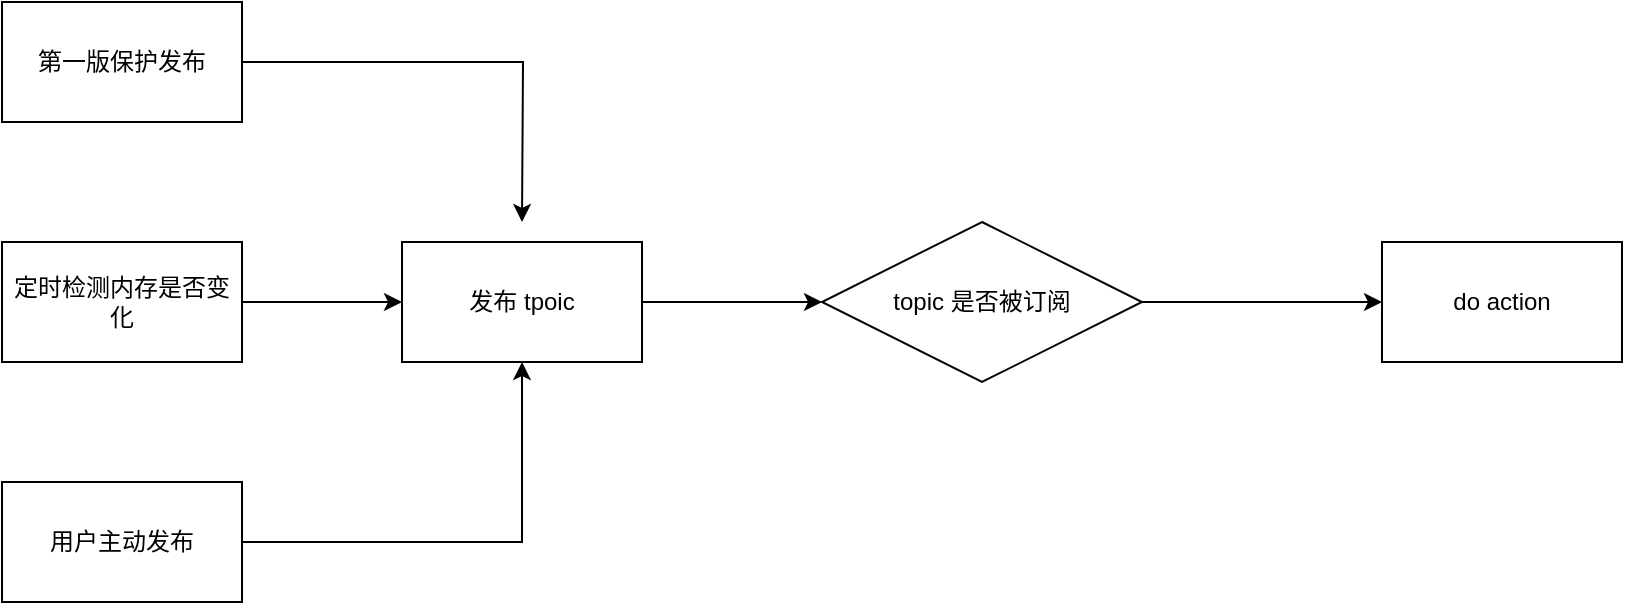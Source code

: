 <mxfile version="22.1.12" type="github">
  <diagram name="Page-1" id="74e2e168-ea6b-b213-b513-2b3c1d86103e">
    <mxGraphModel dx="2074" dy="1106" grid="1" gridSize="10" guides="1" tooltips="1" connect="1" arrows="1" fold="1" page="1" pageScale="1" pageWidth="1100" pageHeight="850" background="none" math="0" shadow="0">
      <root>
        <mxCell id="0" />
        <mxCell id="1" parent="0" />
        <mxCell id="G95o8ONbvWSTIBkPxaX5-12" style="edgeStyle=orthogonalEdgeStyle;rounded=0;orthogonalLoop=1;jettySize=auto;html=1;" edge="1" parent="1" source="G95o8ONbvWSTIBkPxaX5-1">
          <mxGeometry relative="1" as="geometry">
            <mxPoint x="410" y="280" as="targetPoint" />
          </mxGeometry>
        </mxCell>
        <mxCell id="G95o8ONbvWSTIBkPxaX5-1" value="第一版保护发布" style="rounded=0;whiteSpace=wrap;html=1;" vertex="1" parent="1">
          <mxGeometry x="150" y="170" width="120" height="60" as="geometry" />
        </mxCell>
        <mxCell id="G95o8ONbvWSTIBkPxaX5-8" style="edgeStyle=orthogonalEdgeStyle;rounded=0;orthogonalLoop=1;jettySize=auto;html=1;entryX=0;entryY=0.5;entryDx=0;entryDy=0;" edge="1" parent="1" source="G95o8ONbvWSTIBkPxaX5-2" target="G95o8ONbvWSTIBkPxaX5-7">
          <mxGeometry relative="1" as="geometry" />
        </mxCell>
        <mxCell id="G95o8ONbvWSTIBkPxaX5-2" value="定时检测内存是否变化" style="rounded=0;whiteSpace=wrap;html=1;" vertex="1" parent="1">
          <mxGeometry x="150" y="290" width="120" height="60" as="geometry" />
        </mxCell>
        <mxCell id="G95o8ONbvWSTIBkPxaX5-11" style="edgeStyle=orthogonalEdgeStyle;rounded=0;orthogonalLoop=1;jettySize=auto;html=1;entryX=0.5;entryY=1;entryDx=0;entryDy=0;" edge="1" parent="1" source="G95o8ONbvWSTIBkPxaX5-3" target="G95o8ONbvWSTIBkPxaX5-7">
          <mxGeometry relative="1" as="geometry" />
        </mxCell>
        <mxCell id="G95o8ONbvWSTIBkPxaX5-3" value="用户主动发布" style="rounded=0;whiteSpace=wrap;html=1;" vertex="1" parent="1">
          <mxGeometry x="150" y="410" width="120" height="60" as="geometry" />
        </mxCell>
        <mxCell id="G95o8ONbvWSTIBkPxaX5-5" value="do action" style="rounded=0;whiteSpace=wrap;html=1;" vertex="1" parent="1">
          <mxGeometry x="840" y="290" width="120" height="60" as="geometry" />
        </mxCell>
        <mxCell id="G95o8ONbvWSTIBkPxaX5-10" style="edgeStyle=orthogonalEdgeStyle;rounded=0;orthogonalLoop=1;jettySize=auto;html=1;entryX=0;entryY=0.5;entryDx=0;entryDy=0;" edge="1" parent="1" source="G95o8ONbvWSTIBkPxaX5-6" target="G95o8ONbvWSTIBkPxaX5-5">
          <mxGeometry relative="1" as="geometry" />
        </mxCell>
        <mxCell id="G95o8ONbvWSTIBkPxaX5-6" value="topic 是否被订阅" style="rhombus;whiteSpace=wrap;html=1;" vertex="1" parent="1">
          <mxGeometry x="560" y="280" width="160" height="80" as="geometry" />
        </mxCell>
        <mxCell id="G95o8ONbvWSTIBkPxaX5-9" style="edgeStyle=orthogonalEdgeStyle;rounded=0;orthogonalLoop=1;jettySize=auto;html=1;entryX=0;entryY=0.5;entryDx=0;entryDy=0;" edge="1" parent="1" source="G95o8ONbvWSTIBkPxaX5-7" target="G95o8ONbvWSTIBkPxaX5-6">
          <mxGeometry relative="1" as="geometry" />
        </mxCell>
        <mxCell id="G95o8ONbvWSTIBkPxaX5-7" value="发布 tpoic" style="rounded=0;whiteSpace=wrap;html=1;" vertex="1" parent="1">
          <mxGeometry x="350" y="290" width="120" height="60" as="geometry" />
        </mxCell>
      </root>
    </mxGraphModel>
  </diagram>
</mxfile>
